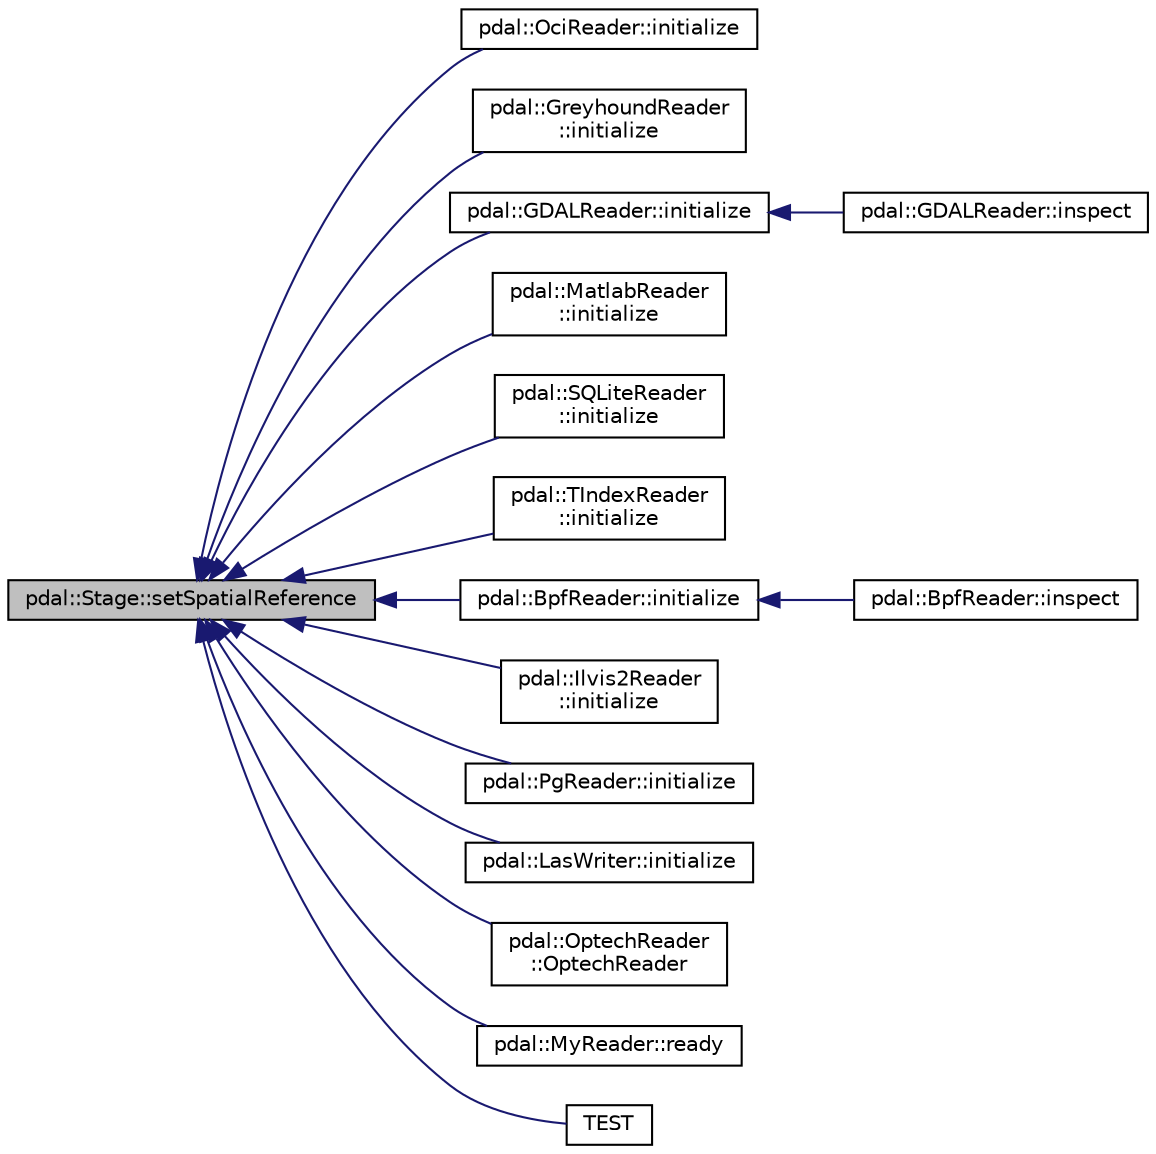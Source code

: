 digraph "pdal::Stage::setSpatialReference"
{
  edge [fontname="Helvetica",fontsize="10",labelfontname="Helvetica",labelfontsize="10"];
  node [fontname="Helvetica",fontsize="10",shape=record];
  rankdir="LR";
  Node1 [label="pdal::Stage::setSpatialReference",height=0.2,width=0.4,color="black", fillcolor="grey75", style="filled", fontcolor="black"];
  Node1 -> Node2 [dir="back",color="midnightblue",fontsize="10",style="solid",fontname="Helvetica"];
  Node2 [label="pdal::OciReader::initialize",height=0.2,width=0.4,color="black", fillcolor="white", style="filled",URL="$classpdal_1_1OciReader.html#a665cc5d7bbfece9e645f6e33144f4b5e"];
  Node1 -> Node3 [dir="back",color="midnightblue",fontsize="10",style="solid",fontname="Helvetica"];
  Node3 [label="pdal::GreyhoundReader\l::initialize",height=0.2,width=0.4,color="black", fillcolor="white", style="filled",URL="$classpdal_1_1GreyhoundReader.html#a8de7bca7fcc347b493a0585832801a52"];
  Node1 -> Node4 [dir="back",color="midnightblue",fontsize="10",style="solid",fontname="Helvetica"];
  Node4 [label="pdal::GDALReader::initialize",height=0.2,width=0.4,color="black", fillcolor="white", style="filled",URL="$classpdal_1_1GDALReader.html#a5940fc111395752b5a43f7c4b192dc83"];
  Node4 -> Node5 [dir="back",color="midnightblue",fontsize="10",style="solid",fontname="Helvetica"];
  Node5 [label="pdal::GDALReader::inspect",height=0.2,width=0.4,color="black", fillcolor="white", style="filled",URL="$classpdal_1_1GDALReader.html#a61d15f0c8fc1669ae2df2fe16914e80e"];
  Node1 -> Node6 [dir="back",color="midnightblue",fontsize="10",style="solid",fontname="Helvetica"];
  Node6 [label="pdal::MatlabReader\l::initialize",height=0.2,width=0.4,color="black", fillcolor="white", style="filled",URL="$classpdal_1_1MatlabReader.html#a692fe41e60eeb4ef5b30d06edbf926e2"];
  Node1 -> Node7 [dir="back",color="midnightblue",fontsize="10",style="solid",fontname="Helvetica"];
  Node7 [label="pdal::SQLiteReader\l::initialize",height=0.2,width=0.4,color="black", fillcolor="white", style="filled",URL="$classpdal_1_1SQLiteReader.html#a0fcad21ff1a970222e0123ee62610a7a"];
  Node1 -> Node8 [dir="back",color="midnightblue",fontsize="10",style="solid",fontname="Helvetica"];
  Node8 [label="pdal::TIndexReader\l::initialize",height=0.2,width=0.4,color="black", fillcolor="white", style="filled",URL="$classpdal_1_1TIndexReader.html#a441e8f1f37ac3ac418c6d1a7144bf8cd"];
  Node1 -> Node9 [dir="back",color="midnightblue",fontsize="10",style="solid",fontname="Helvetica"];
  Node9 [label="pdal::BpfReader::initialize",height=0.2,width=0.4,color="black", fillcolor="white", style="filled",URL="$classpdal_1_1BpfReader.html#ab7dd5387cb7f88c2c5bbbc1d4838be50"];
  Node9 -> Node10 [dir="back",color="midnightblue",fontsize="10",style="solid",fontname="Helvetica"];
  Node10 [label="pdal::BpfReader::inspect",height=0.2,width=0.4,color="black", fillcolor="white", style="filled",URL="$classpdal_1_1BpfReader.html#accb0283f384ad927abc5f37881be748c"];
  Node1 -> Node11 [dir="back",color="midnightblue",fontsize="10",style="solid",fontname="Helvetica"];
  Node11 [label="pdal::Ilvis2Reader\l::initialize",height=0.2,width=0.4,color="black", fillcolor="white", style="filled",URL="$classpdal_1_1Ilvis2Reader.html#a506273c16d7e431273181a9d2fd2b736"];
  Node1 -> Node12 [dir="back",color="midnightblue",fontsize="10",style="solid",fontname="Helvetica"];
  Node12 [label="pdal::PgReader::initialize",height=0.2,width=0.4,color="black", fillcolor="white", style="filled",URL="$classpdal_1_1PgReader.html#aa331a66a5721b67033658624135914d5"];
  Node1 -> Node13 [dir="back",color="midnightblue",fontsize="10",style="solid",fontname="Helvetica"];
  Node13 [label="pdal::LasWriter::initialize",height=0.2,width=0.4,color="black", fillcolor="white", style="filled",URL="$classpdal_1_1LasWriter.html#ac06df277822c359343f95003bfda9cce"];
  Node1 -> Node14 [dir="back",color="midnightblue",fontsize="10",style="solid",fontname="Helvetica"];
  Node14 [label="pdal::OptechReader\l::OptechReader",height=0.2,width=0.4,color="black", fillcolor="white", style="filled",URL="$classpdal_1_1OptechReader.html#a8181f6887536f9c2a6662d22547a6bcc"];
  Node1 -> Node15 [dir="back",color="midnightblue",fontsize="10",style="solid",fontname="Helvetica"];
  Node15 [label="pdal::MyReader::ready",height=0.2,width=0.4,color="black", fillcolor="white", style="filled",URL="$classpdal_1_1MyReader.html#ab17c15f96ef6c3e9de0b421e4c479a10"];
  Node1 -> Node16 [dir="back",color="midnightblue",fontsize="10",style="solid",fontname="Helvetica"];
  Node16 [label="TEST",height=0.2,width=0.4,color="black", fillcolor="white", style="filled",URL="$SpatialReferenceTest_8cpp.html#af32310dad64635513e757242395d28e9"];
}
